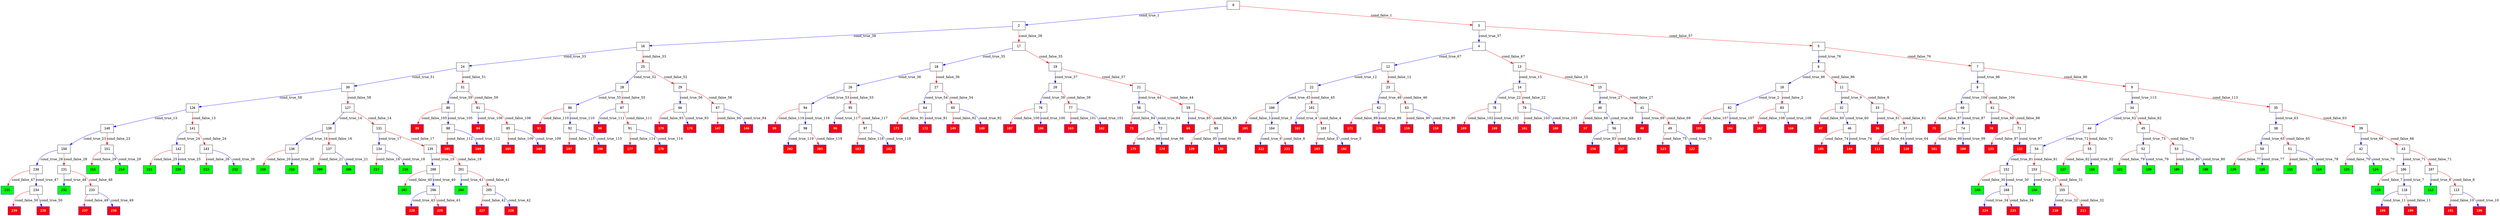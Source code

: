 digraph ExecutionTree {
	node [color=black fontname=Courier height=.5 shape=record]
	235 [color=blue, fillcolor=green, style=filled, fontcolor=black, fontname="Courier-Bold"]
	232 [color=blue, fillcolor=green, style=filled, fontcolor=black, fontname="Courier-Bold"]
	221 [color=blue, fillcolor=green, style=filled, fontcolor=black, fontname="Courier-Bold"]
	220 [color=blue, fillcolor=green, style=filled, fontcolor=black, fontname="Courier-Bold"]
	219 [color=blue, fillcolor=green, style=filled, fontcolor=black, fontname="Courier-Bold"]
	218 [color=blue, fillcolor=green, style=filled, fontcolor=black, fontname="Courier-Bold"]
	217 [color=blue, fillcolor=green, style=filled, fontcolor=black, fontname="Courier-Bold"]
	216 [color=blue, fillcolor=green, style=filled, fontcolor=black, fontname="Courier-Bold"]
	215 [color=blue, fillcolor=green, style=filled, fontcolor=black, fontname="Courier-Bold"]
	214 [color=blue, fillcolor=green, style=filled, fontcolor=black, fontname="Courier-Bold"]
	213 [color=blue, fillcolor=green, style=filled, fontcolor=black, fontname="Courier-Bold"]
	212 [color=blue, fillcolor=green, style=filled, fontcolor=black, fontname="Courier-Bold"]
	209 [color=blue, fillcolor=green, style=filled, fontcolor=black, fontname="Courier-Bold"]
	208 [color=blue, fillcolor=green, style=filled, fontcolor=black, fontname="Courier-Bold"]
	207 [color=blue, fillcolor=green, style=filled, fontcolor=black, fontname="Courier-Bold"]
	204 [color=blue, fillcolor=green, style=filled, fontcolor=black, fontname="Courier-Bold"]
	169 [color=blue, fillcolor=green, style=filled, fontcolor=black, fontname="Courier-Bold"]
	154 [color=blue, fillcolor=green, style=filled, fontcolor=black, fontname="Courier-Bold"]
	129 [color=blue, fillcolor=green, style=filled, fontcolor=black, fontname="Courier-Bold"]
	128 [color=blue, fillcolor=green, style=filled, fontcolor=black, fontname="Courier-Bold"]
	125 [color=blue, fillcolor=green, style=filled, fontcolor=black, fontname="Courier-Bold"]
	124 [color=blue, fillcolor=green, style=filled, fontcolor=black, fontname="Courier-Bold"]
	121 [color=blue, fillcolor=green, style=filled, fontcolor=black, fontname="Courier-Bold"]
	120 [color=blue, fillcolor=green, style=filled, fontcolor=black, fontname="Courier-Bold"]
	119 [color=blue, fillcolor=green, style=filled, fontcolor=black, fontname="Courier-Bold"]
	117 [color=blue, fillcolor=green, style=filled, fontcolor=black, fontname="Courier-Bold"]
	116 [color=blue, fillcolor=green, style=filled, fontcolor=black, fontname="Courier-Bold"]
	115 [color=blue, fillcolor=green, style=filled, fontcolor=black, fontname="Courier-Bold"]
	114 [color=blue, fillcolor=green, style=filled, fontcolor=black, fontname="Courier-Bold"]
	112 [color=blue, fillcolor=green, style=filled, fontcolor=black, fontname="Courier-Bold"]
	109 [color=blue, fillcolor=green, style=filled, fontcolor=black, fontname="Courier-Bold"]
	108 [color=blue, fillcolor=green, style=filled, fontcolor=black, fontname="Courier-Bold"]
	197 [color=blue, fillcolor=red, style=filled, fontcolor=white, fontname="Courier-Bold"]
	195 [color=blue, fillcolor=red, style=filled, fontcolor=white, fontname="Courier-Bold"]
	193 [color=blue, fillcolor=red, style=filled, fontcolor=white, fontname="Courier-Bold"]
	191 [color=blue, fillcolor=red, style=filled, fontcolor=white, fontname="Courier-Bold"]
	189 [color=blue, fillcolor=red, style=filled, fontcolor=white, fontname="Courier-Bold"]
	187 [color=blue, fillcolor=red, style=filled, fontcolor=white, fontname="Courier-Bold"]
	185 [color=blue, fillcolor=red, style=filled, fontcolor=white, fontname="Courier-Bold"]
	183 [color=blue, fillcolor=red, style=filled, fontcolor=white, fontname="Courier-Bold"]
	181 [color=blue, fillcolor=red, style=filled, fontcolor=white, fontname="Courier-Bold"]
	179 [color=blue, fillcolor=red, style=filled, fontcolor=white, fontname="Courier-Bold"]
	202 [color=blue, fillcolor=red, style=filled, fontcolor=white, fontname="Courier-Bold"]
	177 [color=blue, fillcolor=red, style=filled, fontcolor=white, fontname="Courier-Bold"]
	175 [color=blue, fillcolor=red, style=filled, fontcolor=white, fontname="Courier-Bold"]
	173 [color=blue, fillcolor=red, style=filled, fontcolor=white, fontname="Courier-Bold"]
	171 [color=blue, fillcolor=red, style=filled, fontcolor=white, fontname="Courier-Bold"]
	167 [color=blue, fillcolor=red, style=filled, fontcolor=white, fontname="Courier-Bold"]
	165 [color=blue, fillcolor=red, style=filled, fontcolor=white, fontname="Courier-Bold"]
	163 [color=blue, fillcolor=red, style=filled, fontcolor=white, fontname="Courier-Bold"]
	161 [color=blue, fillcolor=red, style=filled, fontcolor=white, fontname="Courier-Bold"]
	159 [color=blue, fillcolor=red, style=filled, fontcolor=white, fontname="Courier-Bold"]
	156 [color=blue, fillcolor=red, style=filled, fontcolor=white, fontname="Courier-Bold"]
	157 [color=blue, fillcolor=red, style=filled, fontcolor=white, fontname="Courier-Bold"]
	210 [color=blue, fillcolor=red, style=filled, fontcolor=white, fontname="Courier-Bold"]
	149 [color=blue, fillcolor=red, style=filled, fontcolor=white, fontname="Courier-Bold"]
	147 [color=blue, fillcolor=red, style=filled, fontcolor=white, fontname="Courier-Bold"]
	145 [color=blue, fillcolor=red, style=filled, fontcolor=white, fontname="Courier-Bold"]
	139 [color=blue, fillcolor=red, style=filled, fontcolor=white, fontname="Courier-Bold"]
	188 [color=blue, fillcolor=red, style=filled, fontcolor=white, fontname="Courier-Bold"]
	228 [color=blue, fillcolor=red, style=filled, fontcolor=white, fontname="Courier-Bold"]
	133 [color=blue, fillcolor=red, style=filled, fontcolor=white, fontname="Courier-Bold"]
	123 [color=blue, fillcolor=red, style=filled, fontcolor=white, fontname="Courier-Bold"]
	144 [color=blue, fillcolor=red, style=filled, fontcolor=white, fontname="Courier-Bold"]
	190 [color=blue, fillcolor=red, style=filled, fontcolor=white, fontname="Courier-Bold"]
	111 [color=blue, fillcolor=red, style=filled, fontcolor=white, fontname="Courier-Bold"]
	105 [color=blue, fillcolor=red, style=filled, fontcolor=white, fontname="Courier-Bold"]
	192 [color=blue, fillcolor=red, style=filled, fontcolor=white, fontname="Courier-Bold"]
	102 [color=blue, fillcolor=red, style=filled, fontcolor=white, fontname="Courier-Bold"]
	99 [color=blue, fillcolor=red, style=filled, fontcolor=white, fontname="Courier-Bold"]
	224 [color=blue, fillcolor=red, style=filled, fontcolor=white, fontname="Courier-Bold"]
	182 [color=blue, fillcolor=red, style=filled, fontcolor=white, fontname="Courier-Bold"]
	96 [color=blue, fillcolor=red, style=filled, fontcolor=white, fontname="Courier-Bold"]
	93 [color=blue, fillcolor=red, style=filled, fontcolor=white, fontname="Courier-Bold"]
	176 [color=blue, fillcolor=red, style=filled, fontcolor=white, fontname="Courier-Bold"]
	89 [color=blue, fillcolor=red, style=filled, fontcolor=white, fontname="Courier-Bold"]
	90 [color=blue, fillcolor=red, style=filled, fontcolor=white, fontname="Courier-Bold"]
	164 [color=blue, fillcolor=red, style=filled, fontcolor=white, fontname="Courier-Bold"]
	166 [color=blue, fillcolor=red, style=filled, fontcolor=white, fontname="Courier-Bold"]
	84 [color=blue, fillcolor=red, style=filled, fontcolor=white, fontname="Courier-Bold"]
	160 [color=blue, fillcolor=red, style=filled, fontcolor=white, fontname="Courier-Bold"]
	180 [color=blue, fillcolor=red, style=filled, fontcolor=white, fontname="Courier-Bold"]
	162 [color=blue, fillcolor=red, style=filled, fontcolor=white, fontname="Courier-Bold"]
	75 [color=blue, fillcolor=red, style=filled, fontcolor=white, fontname="Courier-Bold"]
	73 [color=blue, fillcolor=red, style=filled, fontcolor=white, fontname="Courier-Bold"]
	132 [color=blue, fillcolor=red, style=filled, fontcolor=white, fontname="Courier-Bold"]
	138 [color=blue, fillcolor=red, style=filled, fontcolor=white, fontname="Courier-Bold"]
	146 [color=blue, fillcolor=red, style=filled, fontcolor=white, fontname="Courier-Bold"]
	148 [color=blue, fillcolor=red, style=filled, fontcolor=white, fontname="Courier-Bold"]
	158 [color=blue, fillcolor=red, style=filled, fontcolor=white, fontname="Courier-Bold"]
	70 [color=blue, fillcolor=red, style=filled, fontcolor=white, fontname="Courier-Bold"]
	68 [color=blue, fillcolor=red, style=filled, fontcolor=white, fontname="Courier-Bold"]
	194 [color=blue, fillcolor=red, style=filled, fontcolor=white, fontname="Courier-Bold"]
	57 [color=blue, fillcolor=red, style=filled, fontcolor=white, fontname="Courier-Bold"]
	122 [color=blue, fillcolor=red, style=filled, fontcolor=white, fontname="Courier-Bold"]
	47 [color=blue, fillcolor=red, style=filled, fontcolor=white, fontname="Courier-Bold"]
	198 [color=blue, fillcolor=red, style=filled, fontcolor=white, fontname="Courier-Bold"]
	48 [color=blue, fillcolor=red, style=filled, fontcolor=white, fontname="Courier-Bold"]
	222 [color=blue, fillcolor=red, style=filled, fontcolor=white, fontname="Courier-Bold"]
	110 [color=blue, fillcolor=red, style=filled, fontcolor=white, fontname="Courier-Bold"]
	36 [color=blue, fillcolor=red, style=filled, fontcolor=white, fontname="Courier-Bold"]
	184 [color=blue, fillcolor=red, style=filled, fontcolor=white, fontname="Courier-Bold"]
	178 [color=blue, fillcolor=red, style=filled, fontcolor=white, fontname="Courier-Bold"]
	172 [color=blue, fillcolor=red, style=filled, fontcolor=white, fontname="Courier-Bold"]
	196 [color=blue, fillcolor=red, style=filled, fontcolor=white, fontname="Courier-Bold"]
	239 [color=blue, fillcolor=red, style=filled, fontcolor=white, fontname="Courier-Bold"]
	170 [color=blue, fillcolor=red, style=filled, fontcolor=white, fontname="Courier-Bold"]
	237 [color=blue, fillcolor=red, style=filled, fontcolor=white, fontname="Courier-Bold"]
	236 [color=blue, fillcolor=red, style=filled, fontcolor=white, fontname="Courier-Bold"]
	229 [color=blue, fillcolor=red, style=filled, fontcolor=white, fontname="Courier-Bold"]
	227 [color=blue, fillcolor=red, style=filled, fontcolor=white, fontname="Courier-Bold"]
	225 [color=blue, fillcolor=red, style=filled, fontcolor=white, fontname="Courier-Bold"]
	223 [color=blue, fillcolor=red, style=filled, fontcolor=white, fontname="Courier-Bold"]
	174 [color=blue, fillcolor=red, style=filled, fontcolor=white, fontname="Courier-Bold"]
	211 [color=blue, fillcolor=red, style=filled, fontcolor=white, fontname="Courier-Bold"]
	226 [color=blue, fillcolor=red, style=filled, fontcolor=white, fontname="Courier-Bold"]
	203 [color=blue, fillcolor=red, style=filled, fontcolor=white, fontname="Courier-Bold"]
	199 [color=blue, fillcolor=red, style=filled, fontcolor=white, fontname="Courier-Bold"]
	186 [color=blue, fillcolor=red, style=filled, fontcolor=white, fontname="Courier-Bold"]
	238 [color=blue, fillcolor=red, style=filled, fontcolor=white, fontname="Courier-Bold"]
	0 -> 2 [label=cond_true_1 color=blue]
	0 -> 3 [label=cond_false_1 color=red]
	2 -> 16 [label=cond_true_38 color=blue]
	2 -> 17 [label=cond_false_38 color=red]
	3 -> 4 [label=cond_true_57 color=blue]
	3 -> 5 [label=cond_false_57 color=red]
	10 -> 82 [label=cond_true_2 color=blue]
	10 -> 83 [label=cond_false_2 color=red]
	82 -> 194 [label=cond_true_107 color=blue]
	82 -> 195 [label=cond_false_107 color=red]
	83 -> 166 [label=cond_true_108 color=blue]
	83 -> 167 [label=cond_false_108 color=red]
	100 -> 104 [label=cond_true_3 color=blue]
	100 -> 105 [label=cond_false_3 color=red]
	104 -> 222 [label=cond_true_6 color=blue]
	104 -> 223 [label=cond_false_6 color=red]
	101 -> 102 [label=cond_true_4 color=blue]
	101 -> 103 [label=cond_false_4 color=red]
	103 -> 192 [label=cond_true_5 color=blue]
	103 -> 193 [label=cond_false_5 color=red]
	106 -> 118 [label=cond_true_7 color=blue]
	106 -> 119 [label=cond_false_7 color=red]
	118 -> 198 [label=cond_true_11 color=blue]
	118 -> 199 [label=cond_false_11 color=red]
	107 -> 112 [label=cond_true_8 color=blue]
	107 -> 113 [label=cond_false_8 color=red]
	113 -> 190 [label=cond_true_10 color=blue]
	113 -> 191 [label=cond_false_10 color=red]
	11 -> 32 [label=cond_true_9 color=blue]
	11 -> 33 [label=cond_false_9 color=red]
	32 -> 46 [label=cond_true_60 color=blue]
	32 -> 47 [label=cond_false_60 color=red]
	33 -> 36 [label=cond_true_61 color=blue]
	33 -> 37 [label=cond_false_61 color=red]
	12 -> 22 [label=cond_true_12 color=blue]
	12 -> 23 [label=cond_false_12 color=red]
	22 -> 100 [label=cond_true_45 color=blue]
	22 -> 101 [label=cond_false_45 color=red]
	23 -> 62 [label=cond_true_46 color=blue]
	23 -> 63 [label=cond_false_46 color=red]
	126 -> 140 [label=cond_true_13 color=blue]
	126 -> 141 [label=cond_false_13 color=red]
	140 -> 150 [label=cond_true_23 color=blue]
	140 -> 151 [label=cond_false_23 color=red]
	141 -> 142 [label=cond_true_24 color=blue]
	141 -> 143 [label=cond_false_24 color=red]
	127 -> 130 [label=cond_true_14 color=blue]
	127 -> 131 [label=cond_false_14 color=red]
	130 -> 136 [label=cond_true_16 color=blue]
	130 -> 137 [label=cond_false_16 color=red]
	131 -> 134 [label=cond_true_17 color=blue]
	131 -> 135 [label=cond_false_17 color=red]
	13 -> 14 [label=cond_true_15 color=blue]
	13 -> 15 [label=cond_false_15 color=red]
	14 -> 78 [label=cond_true_22 color=blue]
	14 -> 79 [label=cond_false_22 color=red]
	15 -> 40 [label=cond_true_27 color=blue]
	15 -> 41 [label=cond_false_27 color=red]
	136 -> 218 [label=cond_true_20 color=blue]
	136 -> 219 [label=cond_false_20 color=red]
	137 -> 208 [label=cond_true_21 color=blue]
	137 -> 209 [label=cond_false_21 color=red]
	134 -> 216 [label=cond_true_18 color=blue]
	134 -> 217 [label=cond_false_18 color=red]
	135 -> 200 [label=cond_true_19 color=blue]
	135 -> 201 [label=cond_false_19 color=red]
	200 -> 206 [label=cond_true_40 color=blue]
	200 -> 207 [label=cond_false_40 color=red]
	201 -> 204 [label=cond_true_41 color=blue]
	201 -> 205 [label=cond_false_41 color=red]
	78 -> 188 [label=cond_true_102 color=blue]
	78 -> 189 [label=cond_false_102 color=red]
	79 -> 160 [label=cond_true_103 color=blue]
	79 -> 161 [label=cond_false_103 color=red]
	150 -> 230 [label=cond_true_28 color=blue]
	150 -> 231 [label=cond_false_28 color=red]
	151 -> 214 [label=cond_true_29 color=blue]
	151 -> 215 [label=cond_false_29 color=red]
	142 -> 220 [label=cond_true_25 color=blue]
	142 -> 221 [label=cond_false_25 color=red]
	143 -> 212 [label=cond_true_26 color=blue]
	143 -> 213 [label=cond_false_26 color=red]
	40 -> 56 [label=cond_true_68 color=blue]
	40 -> 57 [label=cond_false_68 color=red]
	41 -> 48 [label=cond_true_69 color=blue]
	41 -> 49 [label=cond_false_69 color=red]
	230 -> 234 [label=cond_true_47 color=blue]
	230 -> 235 [label=cond_false_47 color=red]
	231 -> 232 [label=cond_true_48 color=blue]
	231 -> 233 [label=cond_false_48 color=red]
	152 -> 168 [label=cond_true_30 color=blue]
	152 -> 169 [label=cond_false_30 color=red]
	168 -> 224 [label=cond_true_34 color=blue]
	168 -> 225 [label=cond_false_34 color=red]
	153 -> 154 [label=cond_true_31 color=blue]
	153 -> 155 [label=cond_false_31 color=red]
	155 -> 210 [label=cond_true_32 color=blue]
	155 -> 211 [label=cond_false_32 color=red]
	16 -> 24 [label=cond_true_33 color=blue]
	16 -> 25 [label=cond_false_33 color=red]
	24 -> 30 [label=cond_true_51 color=blue]
	24 -> 31 [label=cond_false_51 color=red]
	25 -> 28 [label=cond_true_52 color=blue]
	25 -> 29 [label=cond_false_52 color=red]
	17 -> 18 [label=cond_true_35 color=blue]
	17 -> 19 [label=cond_false_35 color=red]
	18 -> 26 [label=cond_true_36 color=blue]
	18 -> 27 [label=cond_false_36 color=red]
	19 -> 20 [label=cond_true_37 color=blue]
	19 -> 21 [label=cond_false_37 color=red]
	26 -> 94 [label=cond_true_53 color=blue]
	26 -> 95 [label=cond_false_53 color=red]
	27 -> 64 [label=cond_true_54 color=blue]
	27 -> 65 [label=cond_false_54 color=red]
	20 -> 76 [label=cond_true_39 color=blue]
	20 -> 77 [label=cond_false_39 color=red]
	21 -> 58 [label=cond_true_44 color=blue]
	21 -> 59 [label=cond_false_44 color=red]
	76 -> 186 [label=cond_true_100 color=blue]
	76 -> 187 [label=cond_false_100 color=red]
	77 -> 162 [label=cond_true_101 color=blue]
	77 -> 163 [label=cond_false_101 color=red]
	206 -> 228 [label=cond_true_43 color=blue]
	206 -> 229 [label=cond_false_43 color=red]
	205 -> 226 [label=cond_true_42 color=blue]
	205 -> 227 [label=cond_false_42 color=red]
	58 -> 72 [label=cond_true_84 color=blue]
	58 -> 73 [label=cond_false_84 color=red]
	59 -> 68 [label=cond_true_85 color=blue]
	59 -> 69 [label=cond_false_85 color=red]
	62 -> 170 [label=cond_true_89 color=blue]
	62 -> 171 [label=cond_false_89 color=red]
	63 -> 158 [label=cond_true_90 color=blue]
	63 -> 159 [label=cond_false_90 color=red]
	234 -> 238 [label=cond_true_50 color=blue]
	234 -> 239 [label=cond_false_50 color=red]
	233 -> 236 [label=cond_true_49 color=blue]
	233 -> 237 [label=cond_false_49 color=red]
	30 -> 126 [label=cond_true_58 color=blue]
	30 -> 127 [label=cond_false_58 color=red]
	31 -> 80 [label=cond_true_59 color=blue]
	31 -> 81 [label=cond_false_59 color=red]
	28 -> 86 [label=cond_true_55 color=blue]
	28 -> 87 [label=cond_false_55 color=red]
	29 -> 66 [label=cond_true_56 color=blue]
	29 -> 67 [label=cond_false_56 color=red]
	94 -> 98 [label=cond_true_116 color=blue]
	94 -> 99 [label=cond_false_116 color=red]
	95 -> 96 [label=cond_true_117 color=blue]
	95 -> 97 [label=cond_false_117 color=red]
	64 -> 172 [label=cond_true_91 color=blue]
	64 -> 173 [label=cond_false_91 color=red]
	65 -> 148 [label=cond_true_92 color=blue]
	65 -> 149 [label=cond_false_92 color=red]
	86 -> 92 [label=cond_true_110 color=blue]
	86 -> 93 [label=cond_false_110 color=red]
	87 -> 90 [label=cond_true_111 color=blue]
	87 -> 91 [label=cond_false_111 color=red]
	66 -> 178 [label=cond_true_93 color=blue]
	66 -> 179 [label=cond_false_93 color=red]
	67 -> 146 [label=cond_true_94 color=blue]
	67 -> 147 [label=cond_false_94 color=red]
	4 -> 12 [label=cond_true_67 color=blue]
	4 -> 13 [label=cond_false_67 color=red]
	5 -> 6 [label=cond_true_76 color=blue]
	5 -> 7 [label=cond_false_76 color=red]
	80 -> 88 [label=cond_true_105 color=blue]
	80 -> 89 [label=cond_false_105 color=red]
	81 -> 84 [label=cond_true_106 color=blue]
	81 -> 85 [label=cond_false_106 color=red]
	46 -> 144 [label=cond_true_74 color=blue]
	46 -> 145 [label=cond_false_74 color=red]
	37 -> 110 [label=cond_true_64 color=blue]
	37 -> 111 [label=cond_false_64 color=red]
	34 -> 44 [label=cond_true_62 color=blue]
	34 -> 45 [label=cond_false_62 color=red]
	44 -> 54 [label=cond_true_72 color=blue]
	44 -> 55 [label=cond_false_72 color=red]
	45 -> 52 [label=cond_true_73 color=blue]
	45 -> 53 [label=cond_false_73 color=red]
	35 -> 38 [label=cond_true_63 color=blue]
	35 -> 39 [label=cond_false_63 color=red]
	38 -> 50 [label=cond_true_65 color=blue]
	38 -> 51 [label=cond_false_65 color=red]
	39 -> 42 [label=cond_true_66 color=blue]
	39 -> 43 [label=cond_false_66 color=red]
	50 -> 128 [label=cond_true_77 color=blue]
	50 -> 129 [label=cond_false_77 color=red]
	51 -> 114 [label=cond_true_78 color=blue]
	51 -> 115 [label=cond_false_78 color=red]
	42 -> 124 [label=cond_true_70 color=blue]
	42 -> 125 [label=cond_false_70 color=red]
	43 -> 106 [label=cond_true_71 color=blue]
	43 -> 107 [label=cond_false_71 color=red]
	56 -> 156 [label=cond_true_83 color=blue]
	56 -> 157 [label=cond_false_83 color=red]
	49 -> 122 [label=cond_true_75 color=blue]
	49 -> 123 [label=cond_false_75 color=red]
	54 -> 152 [label=cond_true_81 color=blue]
	54 -> 153 [label=cond_false_81 color=red]
	55 -> 116 [label=cond_true_82 color=blue]
	55 -> 117 [label=cond_false_82 color=red]
	52 -> 120 [label=cond_true_79 color=blue]
	52 -> 121 [label=cond_false_79 color=red]
	53 -> 108 [label=cond_true_80 color=blue]
	53 -> 109 [label=cond_false_80 color=red]
	6 -> 10 [label=cond_true_86 color=blue]
	6 -> 11 [label=cond_false_86 color=red]
	7 -> 8 [label=cond_true_96 color=blue]
	7 -> 9 [label=cond_false_96 color=red]
	72 -> 174 [label=cond_true_98 color=blue]
	72 -> 175 [label=cond_false_98 color=red]
	69 -> 138 [label=cond_true_95 color=blue]
	69 -> 139 [label=cond_false_95 color=red]
	60 -> 74 [label=cond_true_87 color=blue]
	60 -> 75 [label=cond_false_87 color=red]
	74 -> 180 [label=cond_true_99 color=blue]
	74 -> 181 [label=cond_false_99 color=red]
	61 -> 70 [label=cond_true_88 color=blue]
	61 -> 71 [label=cond_false_88 color=red]
	71 -> 132 [label=cond_true_97 color=blue]
	71 -> 133 [label=cond_false_97 color=red]
	8 -> 60 [label=cond_true_104 color=blue]
	8 -> 61 [label=cond_false_104 color=red]
	9 -> 34 [label=cond_true_113 color=blue]
	9 -> 35 [label=cond_false_113 color=red]
	88 -> 184 [label=cond_true_112 color=blue]
	88 -> 185 [label=cond_false_112 color=red]
	85 -> 164 [label=cond_true_109 color=blue]
	85 -> 165 [label=cond_false_109 color=red]
	92 -> 196 [label=cond_true_115 color=blue]
	92 -> 197 [label=cond_false_115 color=red]
	91 -> 176 [label=cond_true_114 color=blue]
	91 -> 177 [label=cond_false_114 color=red]
	98 -> 202 [label=cond_true_119 color=blue]
	98 -> 203 [label=cond_false_119 color=red]
	97 -> 182 [label=cond_true_118 color=blue]
	97 -> 183 [label=cond_false_118 color=red]
}
